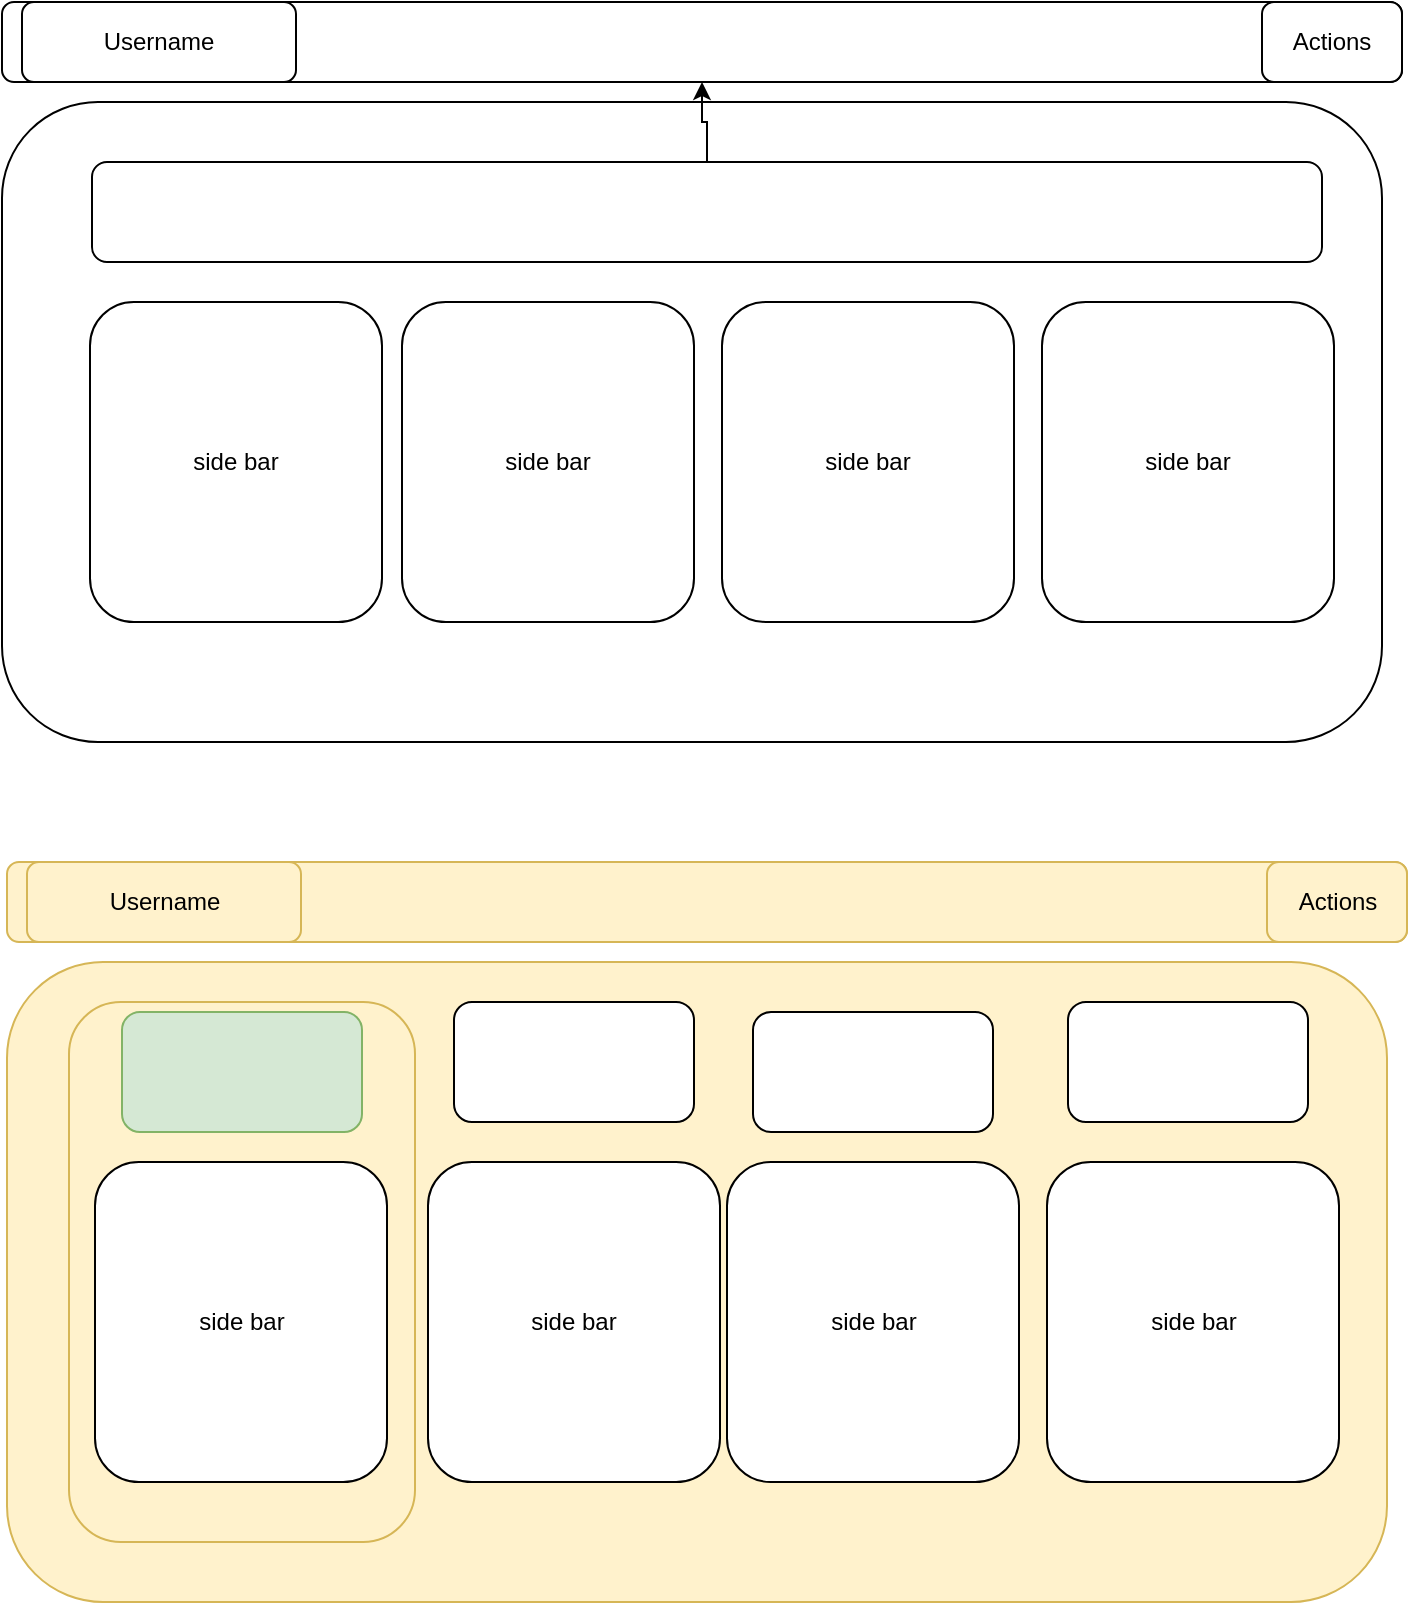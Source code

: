 <mxfile version="20.7.4" type="device"><diagram id="s5dun-upsb1BZrI2e-yi" name="‫עמוד-1‬"><mxGraphModel dx="1434" dy="764" grid="1" gridSize="10" guides="1" tooltips="1" connect="1" arrows="1" fold="1" page="1" pageScale="1" pageWidth="827" pageHeight="1169" math="0" shadow="0"><root><mxCell id="0"/><mxCell id="1" parent="0"/><mxCell id="guoua28PLrWn38xWsscN-14" value="" style="rounded=1;whiteSpace=wrap;html=1;fillColor=#fff2cc;strokeColor=#d6b656;" vertex="1" parent="1"><mxGeometry x="22.5" y="530" width="690" height="320" as="geometry"/></mxCell><mxCell id="guoua28PLrWn38xWsscN-26" value="" style="rounded=1;whiteSpace=wrap;html=1;fillColor=#fff2cc;strokeColor=#d6b656;" vertex="1" parent="1"><mxGeometry x="53.5" y="550" width="173" height="270" as="geometry"/></mxCell><mxCell id="guoua28PLrWn38xWsscN-1" value="" style="rounded=1;whiteSpace=wrap;html=1;" vertex="1" parent="1"><mxGeometry x="20" y="50" width="700" height="40" as="geometry"/></mxCell><mxCell id="guoua28PLrWn38xWsscN-2" value="Username" style="rounded=1;whiteSpace=wrap;html=1;" vertex="1" parent="1"><mxGeometry x="30" y="50" width="137" height="40" as="geometry"/></mxCell><mxCell id="guoua28PLrWn38xWsscN-3" value="Actions" style="rounded=1;whiteSpace=wrap;html=1;" vertex="1" parent="1"><mxGeometry x="650" y="50" width="70" height="40" as="geometry"/></mxCell><mxCell id="guoua28PLrWn38xWsscN-4" value="" style="rounded=1;whiteSpace=wrap;html=1;" vertex="1" parent="1"><mxGeometry x="20" y="100" width="690" height="320" as="geometry"/></mxCell><mxCell id="guoua28PLrWn38xWsscN-10" value="" style="edgeStyle=orthogonalEdgeStyle;rounded=0;orthogonalLoop=1;jettySize=auto;html=1;" edge="1" parent="1" source="guoua28PLrWn38xWsscN-5" target="guoua28PLrWn38xWsscN-1"><mxGeometry relative="1" as="geometry"/></mxCell><mxCell id="guoua28PLrWn38xWsscN-5" value="" style="rounded=1;whiteSpace=wrap;html=1;" vertex="1" parent="1"><mxGeometry x="65" y="130" width="615" height="50" as="geometry"/></mxCell><mxCell id="guoua28PLrWn38xWsscN-6" value="side bar" style="rounded=1;whiteSpace=wrap;html=1;" vertex="1" parent="1"><mxGeometry x="64" y="200" width="146" height="160" as="geometry"/></mxCell><mxCell id="guoua28PLrWn38xWsscN-7" value="side bar" style="rounded=1;whiteSpace=wrap;html=1;" vertex="1" parent="1"><mxGeometry x="220" y="200" width="146" height="160" as="geometry"/></mxCell><mxCell id="guoua28PLrWn38xWsscN-8" value="side bar" style="rounded=1;whiteSpace=wrap;html=1;" vertex="1" parent="1"><mxGeometry x="380" y="200" width="146" height="160" as="geometry"/></mxCell><mxCell id="guoua28PLrWn38xWsscN-9" value="side bar" style="rounded=1;whiteSpace=wrap;html=1;" vertex="1" parent="1"><mxGeometry x="540" y="200" width="146" height="160" as="geometry"/></mxCell><mxCell id="guoua28PLrWn38xWsscN-11" value="" style="rounded=1;whiteSpace=wrap;html=1;fillColor=#fff2cc;strokeColor=#d6b656;" vertex="1" parent="1"><mxGeometry x="22.5" y="480" width="700" height="40" as="geometry"/></mxCell><mxCell id="guoua28PLrWn38xWsscN-12" value="Username" style="rounded=1;whiteSpace=wrap;html=1;fillColor=#fff2cc;strokeColor=#d6b656;" vertex="1" parent="1"><mxGeometry x="32.5" y="480" width="137" height="40" as="geometry"/></mxCell><mxCell id="guoua28PLrWn38xWsscN-13" value="Actions" style="rounded=1;whiteSpace=wrap;html=1;fillColor=#fff2cc;strokeColor=#d6b656;" vertex="1" parent="1"><mxGeometry x="652.5" y="480" width="70" height="40" as="geometry"/></mxCell><mxCell id="guoua28PLrWn38xWsscN-18" value="side bar" style="rounded=1;whiteSpace=wrap;html=1;" vertex="1" parent="1"><mxGeometry x="233" y="630" width="146" height="160" as="geometry"/></mxCell><mxCell id="guoua28PLrWn38xWsscN-19" value="side bar" style="rounded=1;whiteSpace=wrap;html=1;" vertex="1" parent="1"><mxGeometry x="382.5" y="630" width="146" height="160" as="geometry"/></mxCell><mxCell id="guoua28PLrWn38xWsscN-20" value="side bar" style="rounded=1;whiteSpace=wrap;html=1;" vertex="1" parent="1"><mxGeometry x="542.5" y="630" width="146" height="160" as="geometry"/></mxCell><mxCell id="guoua28PLrWn38xWsscN-22" value="" style="rounded=1;whiteSpace=wrap;html=1;" vertex="1" parent="1"><mxGeometry x="246" y="550" width="120" height="60" as="geometry"/></mxCell><mxCell id="guoua28PLrWn38xWsscN-23" value="" style="rounded=1;whiteSpace=wrap;html=1;" vertex="1" parent="1"><mxGeometry x="395.5" y="555" width="120" height="60" as="geometry"/></mxCell><mxCell id="guoua28PLrWn38xWsscN-24" value="" style="rounded=1;whiteSpace=wrap;html=1;" vertex="1" parent="1"><mxGeometry x="553" y="550" width="120" height="60" as="geometry"/></mxCell><mxCell id="guoua28PLrWn38xWsscN-17" value="side bar" style="rounded=1;whiteSpace=wrap;html=1;" vertex="1" parent="1"><mxGeometry x="66.5" y="630" width="146" height="160" as="geometry"/></mxCell><mxCell id="guoua28PLrWn38xWsscN-21" value="" style="rounded=1;whiteSpace=wrap;html=1;fillColor=#d5e8d4;strokeColor=#82b366;" vertex="1" parent="1"><mxGeometry x="80" y="555" width="120" height="60" as="geometry"/></mxCell><mxCell id="guoua28PLrWn38xWsscN-27" style="edgeStyle=orthogonalEdgeStyle;rounded=0;orthogonalLoop=1;jettySize=auto;html=1;exitX=0.5;exitY=1;exitDx=0;exitDy=0;" edge="1" parent="1" source="guoua28PLrWn38xWsscN-26" target="guoua28PLrWn38xWsscN-26"><mxGeometry relative="1" as="geometry"/></mxCell></root></mxGraphModel></diagram></mxfile>